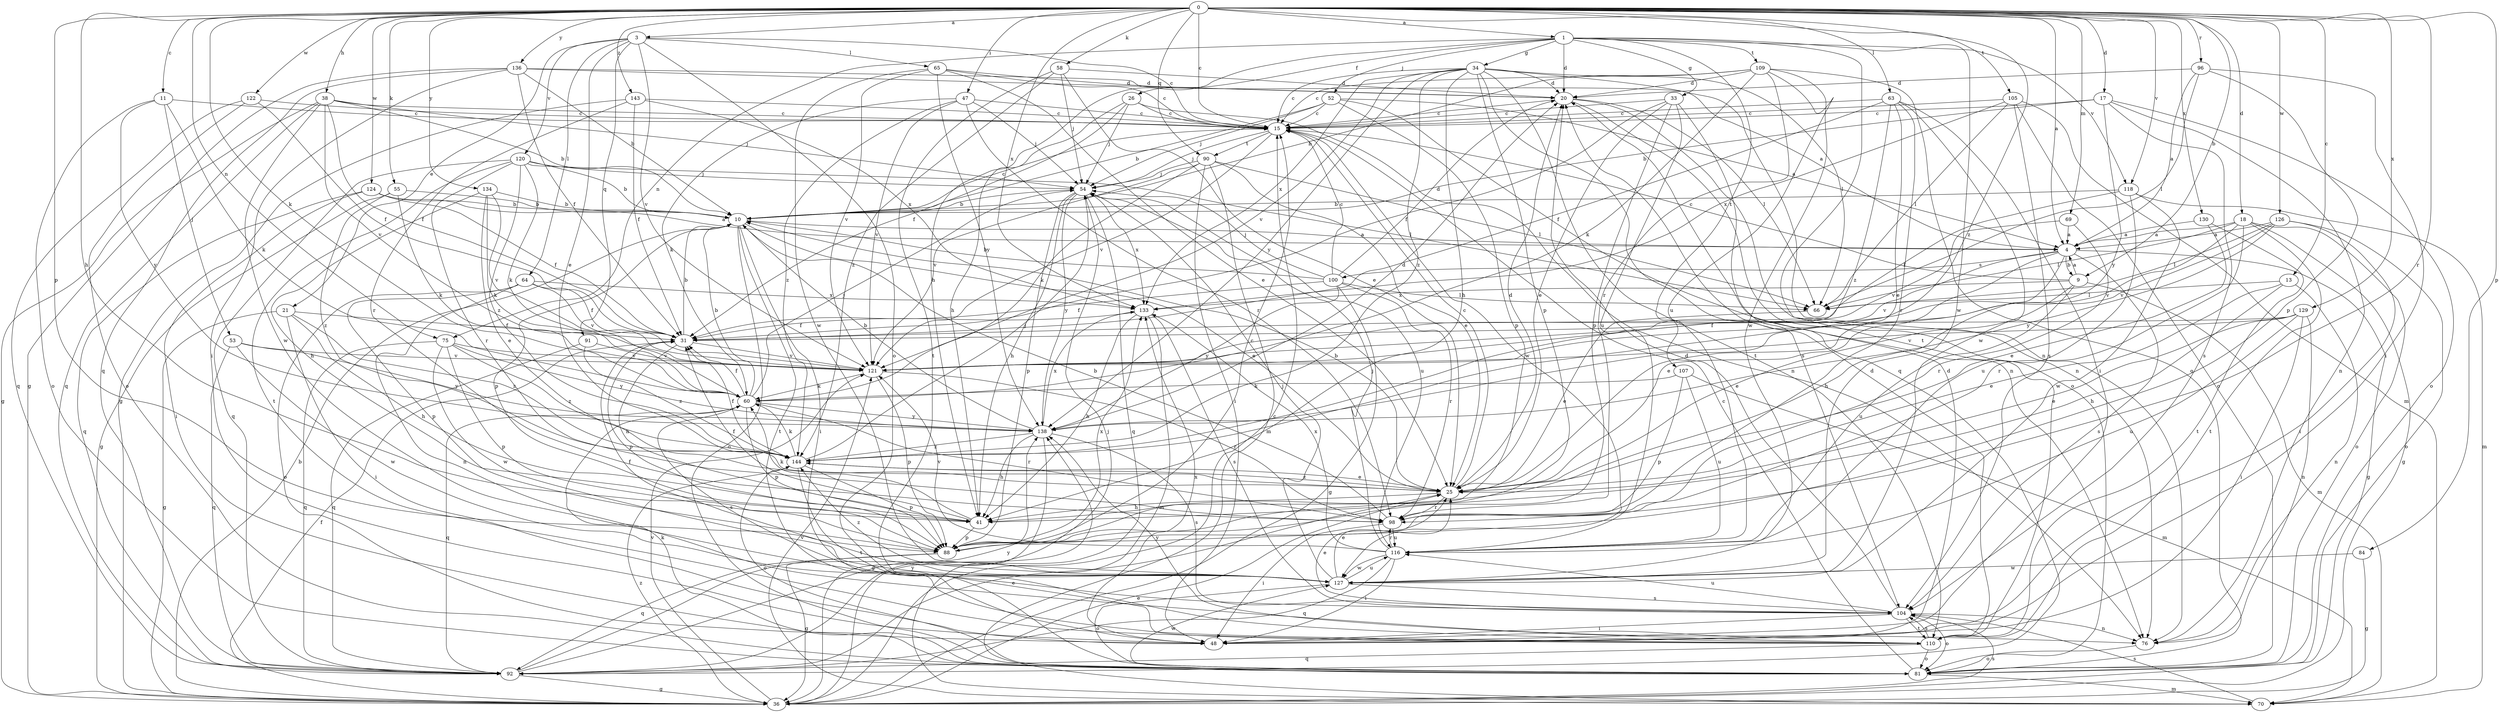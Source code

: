 strict digraph  {
0;
1;
3;
4;
9;
10;
11;
13;
15;
17;
18;
20;
21;
25;
26;
31;
33;
34;
36;
38;
41;
47;
48;
52;
53;
54;
55;
58;
60;
63;
64;
65;
66;
69;
70;
75;
76;
81;
84;
88;
90;
91;
92;
96;
98;
100;
104;
105;
107;
109;
110;
116;
118;
120;
121;
122;
124;
126;
127;
129;
130;
133;
134;
136;
138;
143;
144;
0 -> 1  [label=a];
0 -> 3  [label=a];
0 -> 4  [label=a];
0 -> 9  [label=b];
0 -> 11  [label=c];
0 -> 13  [label=c];
0 -> 15  [label=c];
0 -> 17  [label=d];
0 -> 18  [label=d];
0 -> 38  [label=h];
0 -> 41  [label=h];
0 -> 47  [label=i];
0 -> 55  [label=k];
0 -> 58  [label=k];
0 -> 60  [label=k];
0 -> 63  [label=l];
0 -> 69  [label=m];
0 -> 75  [label=n];
0 -> 84  [label=p];
0 -> 88  [label=p];
0 -> 90  [label=q];
0 -> 96  [label=r];
0 -> 98  [label=r];
0 -> 105  [label=t];
0 -> 118  [label=v];
0 -> 122  [label=w];
0 -> 124  [label=w];
0 -> 126  [label=w];
0 -> 129  [label=x];
0 -> 130  [label=x];
0 -> 133  [label=x];
0 -> 134  [label=y];
0 -> 136  [label=y];
0 -> 143  [label=z];
0 -> 144  [label=z];
1 -> 20  [label=d];
1 -> 26  [label=f];
1 -> 33  [label=g];
1 -> 34  [label=g];
1 -> 41  [label=h];
1 -> 52  [label=j];
1 -> 75  [label=n];
1 -> 107  [label=t];
1 -> 109  [label=t];
1 -> 110  [label=t];
1 -> 118  [label=v];
1 -> 127  [label=w];
3 -> 15  [label=c];
3 -> 21  [label=e];
3 -> 25  [label=e];
3 -> 64  [label=l];
3 -> 65  [label=l];
3 -> 81  [label=o];
3 -> 91  [label=q];
3 -> 120  [label=v];
3 -> 121  [label=v];
4 -> 9  [label=b];
4 -> 25  [label=e];
4 -> 36  [label=g];
4 -> 41  [label=h];
4 -> 100  [label=s];
4 -> 104  [label=s];
4 -> 121  [label=v];
9 -> 4  [label=a];
9 -> 15  [label=c];
9 -> 25  [label=e];
9 -> 70  [label=m];
9 -> 116  [label=u];
9 -> 133  [label=x];
10 -> 4  [label=a];
10 -> 15  [label=c];
10 -> 25  [label=e];
10 -> 48  [label=i];
10 -> 81  [label=o];
10 -> 88  [label=p];
10 -> 110  [label=t];
11 -> 15  [label=c];
11 -> 53  [label=j];
11 -> 60  [label=k];
11 -> 81  [label=o];
11 -> 138  [label=y];
13 -> 25  [label=e];
13 -> 41  [label=h];
13 -> 66  [label=l];
13 -> 76  [label=n];
15 -> 54  [label=j];
15 -> 121  [label=v];
15 -> 127  [label=w];
15 -> 90  [label=t];
17 -> 10  [label=b];
17 -> 15  [label=c];
17 -> 76  [label=n];
17 -> 81  [label=o];
17 -> 104  [label=s];
17 -> 138  [label=y];
18 -> 4  [label=a];
18 -> 36  [label=g];
18 -> 66  [label=l];
18 -> 81  [label=o];
18 -> 98  [label=r];
18 -> 110  [label=t];
18 -> 121  [label=v];
20 -> 15  [label=c];
20 -> 66  [label=l];
20 -> 76  [label=n];
20 -> 81  [label=o];
21 -> 31  [label=f];
21 -> 36  [label=g];
21 -> 41  [label=h];
21 -> 48  [label=i];
21 -> 144  [label=z];
25 -> 10  [label=b];
25 -> 15  [label=c];
25 -> 20  [label=d];
25 -> 41  [label=h];
25 -> 98  [label=r];
25 -> 144  [label=z];
26 -> 15  [label=c];
26 -> 31  [label=f];
26 -> 41  [label=h];
26 -> 54  [label=j];
26 -> 76  [label=n];
31 -> 10  [label=b];
31 -> 41  [label=h];
31 -> 88  [label=p];
31 -> 121  [label=v];
33 -> 15  [label=c];
33 -> 25  [label=e];
33 -> 31  [label=f];
33 -> 88  [label=p];
33 -> 104  [label=s];
33 -> 116  [label=u];
34 -> 15  [label=c];
34 -> 20  [label=d];
34 -> 41  [label=h];
34 -> 66  [label=l];
34 -> 76  [label=n];
34 -> 88  [label=p];
34 -> 92  [label=q];
34 -> 110  [label=t];
34 -> 121  [label=v];
34 -> 133  [label=x];
34 -> 138  [label=y];
34 -> 144  [label=z];
36 -> 10  [label=b];
36 -> 15  [label=c];
36 -> 25  [label=e];
36 -> 31  [label=f];
36 -> 104  [label=s];
36 -> 121  [label=v];
36 -> 138  [label=y];
36 -> 144  [label=z];
38 -> 10  [label=b];
38 -> 15  [label=c];
38 -> 31  [label=f];
38 -> 36  [label=g];
38 -> 54  [label=j];
38 -> 92  [label=q];
38 -> 121  [label=v];
38 -> 127  [label=w];
41 -> 31  [label=f];
41 -> 60  [label=k];
41 -> 88  [label=p];
47 -> 15  [label=c];
47 -> 54  [label=j];
47 -> 60  [label=k];
47 -> 98  [label=r];
47 -> 121  [label=v];
47 -> 144  [label=z];
48 -> 20  [label=d];
48 -> 133  [label=x];
52 -> 4  [label=a];
52 -> 10  [label=b];
52 -> 15  [label=c];
52 -> 54  [label=j];
52 -> 76  [label=n];
52 -> 88  [label=p];
53 -> 92  [label=q];
53 -> 121  [label=v];
53 -> 127  [label=w];
53 -> 138  [label=y];
54 -> 10  [label=b];
54 -> 41  [label=h];
54 -> 88  [label=p];
54 -> 92  [label=q];
54 -> 116  [label=u];
54 -> 133  [label=x];
54 -> 138  [label=y];
55 -> 10  [label=b];
55 -> 36  [label=g];
55 -> 60  [label=k];
55 -> 144  [label=z];
58 -> 20  [label=d];
58 -> 25  [label=e];
58 -> 54  [label=j];
58 -> 110  [label=t];
58 -> 144  [label=z];
60 -> 10  [label=b];
60 -> 31  [label=f];
60 -> 54  [label=j];
60 -> 88  [label=p];
60 -> 92  [label=q];
60 -> 98  [label=r];
60 -> 104  [label=s];
60 -> 138  [label=y];
63 -> 15  [label=c];
63 -> 25  [label=e];
63 -> 31  [label=f];
63 -> 48  [label=i];
63 -> 98  [label=r];
63 -> 127  [label=w];
63 -> 144  [label=z];
64 -> 31  [label=f];
64 -> 76  [label=n];
64 -> 81  [label=o];
64 -> 88  [label=p];
64 -> 121  [label=v];
64 -> 133  [label=x];
65 -> 15  [label=c];
65 -> 20  [label=d];
65 -> 25  [label=e];
65 -> 121  [label=v];
65 -> 127  [label=w];
65 -> 138  [label=y];
66 -> 25  [label=e];
69 -> 4  [label=a];
69 -> 98  [label=r];
69 -> 121  [label=v];
70 -> 104  [label=s];
70 -> 121  [label=v];
75 -> 88  [label=p];
75 -> 92  [label=q];
75 -> 121  [label=v];
75 -> 127  [label=w];
75 -> 138  [label=y];
75 -> 144  [label=z];
76 -> 81  [label=o];
81 -> 15  [label=c];
81 -> 60  [label=k];
81 -> 70  [label=m];
81 -> 127  [label=w];
84 -> 36  [label=g];
84 -> 127  [label=w];
88 -> 15  [label=c];
88 -> 36  [label=g];
88 -> 92  [label=q];
88 -> 133  [label=x];
90 -> 25  [label=e];
90 -> 48  [label=i];
90 -> 54  [label=j];
90 -> 60  [label=k];
90 -> 66  [label=l];
90 -> 70  [label=m];
90 -> 121  [label=v];
91 -> 92  [label=q];
91 -> 121  [label=v];
91 -> 144  [label=z];
92 -> 25  [label=e];
92 -> 36  [label=g];
92 -> 54  [label=j];
92 -> 138  [label=y];
96 -> 4  [label=a];
96 -> 20  [label=d];
96 -> 48  [label=i];
96 -> 66  [label=l];
96 -> 88  [label=p];
98 -> 10  [label=b];
98 -> 48  [label=i];
98 -> 116  [label=u];
100 -> 10  [label=b];
100 -> 15  [label=c];
100 -> 20  [label=d];
100 -> 31  [label=f];
100 -> 36  [label=g];
100 -> 54  [label=j];
100 -> 66  [label=l];
100 -> 98  [label=r];
100 -> 138  [label=y];
104 -> 20  [label=d];
104 -> 25  [label=e];
104 -> 48  [label=i];
104 -> 76  [label=n];
104 -> 81  [label=o];
104 -> 110  [label=t];
104 -> 116  [label=u];
105 -> 15  [label=c];
105 -> 66  [label=l];
105 -> 70  [label=m];
105 -> 81  [label=o];
105 -> 104  [label=s];
105 -> 133  [label=x];
107 -> 60  [label=k];
107 -> 70  [label=m];
107 -> 88  [label=p];
107 -> 116  [label=u];
109 -> 10  [label=b];
109 -> 15  [label=c];
109 -> 20  [label=d];
109 -> 60  [label=k];
109 -> 81  [label=o];
109 -> 98  [label=r];
109 -> 116  [label=u];
109 -> 127  [label=w];
110 -> 20  [label=d];
110 -> 81  [label=o];
110 -> 92  [label=q];
110 -> 104  [label=s];
110 -> 138  [label=y];
116 -> 48  [label=i];
116 -> 54  [label=j];
116 -> 92  [label=q];
116 -> 98  [label=r];
116 -> 121  [label=v];
116 -> 127  [label=w];
116 -> 133  [label=x];
118 -> 10  [label=b];
118 -> 31  [label=f];
118 -> 70  [label=m];
118 -> 116  [label=u];
118 -> 127  [label=w];
120 -> 10  [label=b];
120 -> 54  [label=j];
120 -> 60  [label=k];
120 -> 66  [label=l];
120 -> 92  [label=q];
120 -> 98  [label=r];
120 -> 110  [label=t];
120 -> 144  [label=z];
121 -> 60  [label=k];
121 -> 88  [label=p];
121 -> 98  [label=r];
122 -> 15  [label=c];
122 -> 31  [label=f];
122 -> 81  [label=o];
122 -> 92  [label=q];
124 -> 4  [label=a];
124 -> 10  [label=b];
124 -> 31  [label=f];
124 -> 48  [label=i];
124 -> 92  [label=q];
126 -> 4  [label=a];
126 -> 48  [label=i];
126 -> 66  [label=l];
126 -> 81  [label=o];
126 -> 121  [label=v];
126 -> 138  [label=y];
127 -> 25  [label=e];
127 -> 31  [label=f];
127 -> 54  [label=j];
127 -> 81  [label=o];
127 -> 104  [label=s];
127 -> 116  [label=u];
127 -> 144  [label=z];
129 -> 25  [label=e];
129 -> 31  [label=f];
129 -> 48  [label=i];
129 -> 76  [label=n];
129 -> 116  [label=u];
129 -> 121  [label=v];
130 -> 4  [label=a];
130 -> 25  [label=e];
130 -> 110  [label=t];
133 -> 31  [label=f];
133 -> 41  [label=h];
133 -> 70  [label=m];
133 -> 104  [label=s];
134 -> 10  [label=b];
134 -> 25  [label=e];
134 -> 41  [label=h];
134 -> 60  [label=k];
134 -> 121  [label=v];
136 -> 4  [label=a];
136 -> 10  [label=b];
136 -> 20  [label=d];
136 -> 31  [label=f];
136 -> 36  [label=g];
136 -> 48  [label=i];
136 -> 92  [label=q];
138 -> 10  [label=b];
138 -> 20  [label=d];
138 -> 36  [label=g];
138 -> 41  [label=h];
138 -> 104  [label=s];
138 -> 133  [label=x];
138 -> 144  [label=z];
143 -> 15  [label=c];
143 -> 31  [label=f];
143 -> 36  [label=g];
143 -> 98  [label=r];
143 -> 133  [label=x];
144 -> 25  [label=e];
144 -> 31  [label=f];
144 -> 54  [label=j];
144 -> 60  [label=k];
144 -> 81  [label=o];
144 -> 88  [label=p];
144 -> 110  [label=t];
}
